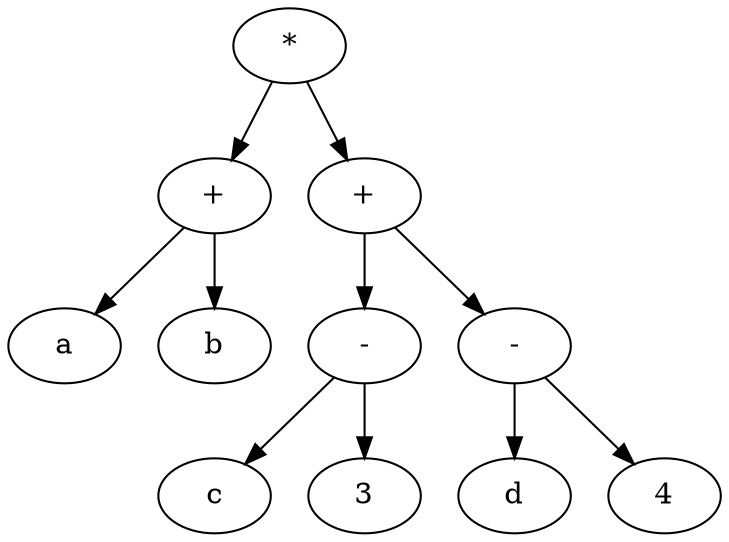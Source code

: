 digraph G {
k[ label = "*" ]
k->c
c[ label = "+" ]
c->a
a[ label = "a" ]

c -> b
b[ label = "b" ]


k -> j
j[ label = "+" ]
j->f
f[ label = "-" ]
f->d
d[ label = "c" ]

f -> e
e[ label = "3" ]


j -> i
i[ label = "-" ]
i->g
g[ label = "d" ]

i -> h
h[ label = "4" ]




}